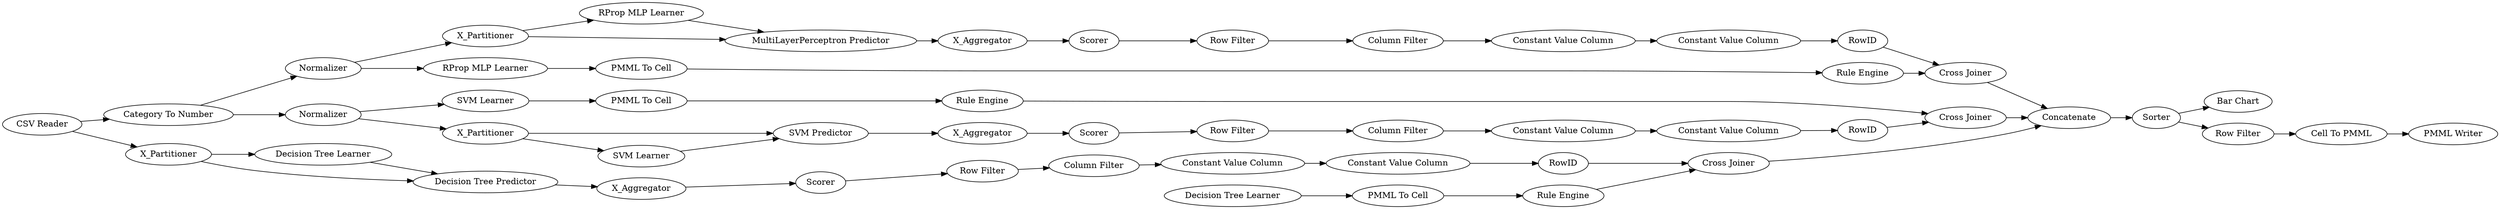 digraph {
	"-1711192089889639287_32" [label="SVM Predictor"]
	"1443949367099308840_2" [label=X_Partitioner]
	"-2960296449188287007_9" [label="Row Filter"]
	"-3975679875242997883_293" [label=RowID]
	"-3975679875242997883_9" [label="Row Filter"]
	"2957255988810635178_292" [label="Constant Value Column"]
	"-3975679875242997883_290" [label="Constant Value Column"]
	"1443949367099308840_31" [label="RProp MLP Learner"]
	"8992981064445684391_62" [label="CSV Reader"]
	"4295090993729698946_31" [label="Decision Tree Learner"]
	"2957255988810635178_293" [label=RowID]
	"2498537562939226114_35" [label="RProp MLP Learner"]
	"2498537562939226114_34" [label="Rule Engine"]
	"-2960296449188287007_294" [label="Column Filter"]
	"-7357634226600717619_28" [label="PMML To Cell"]
	"2498537562939226114_22" [label="PMML To Cell"]
	"1443949367099308840_39" [label=Normalizer]
	"8992981064445684391_60" [label=Concatenate]
	"1443949367099308840_38" [label="Cross Joiner"]
	"-7357634226600717619_34" [label="Rule Engine"]
	"2957255988810635178_294" [label="Column Filter"]
	"2957255988810635178_9" [label="Row Filter"]
	"8992981064445684391_58" [label="Category To Number"]
	"1443949367099308840_32" [label="MultiLayerPerceptron Predictor"]
	"6395191273098740210_35" [label="Rule Engine"]
	"-1711192089889639287_31" [label="SVM Learner"]
	"-2960296449188287007_292" [label="Constant Value Column"]
	"-2960296449188287007_293" [label=RowID]
	"1443949367099308840_7" [label=X_Aggregator]
	"4295090993729698946_39" [label=Scorer]
	"4295090993729698946_2" [label=X_Partitioner]
	"-2960296449188287007_290" [label="Constant Value Column"]
	"4295090993729698946_38" [label="Cross Joiner"]
	"6395191273098740210_34" [label="PMML To Cell"]
	"2957255988810635178_290" [label="Constant Value Column"]
	"8992981064445684391_61" [label="PMML Writer"]
	"-3975679875242997883_292" [label="Constant Value Column"]
	"-3975679875242997883_294" [label="Column Filter"]
	"-1711192089889639287_7" [label=X_Aggregator]
	"8992981064445684391_59" [label="Bar Chart"]
	"1443949367099308840_40" [label=Scorer]
	"6395191273098740210_33" [label="SVM Learner"]
	"4295090993729698946_7" [label=X_Aggregator]
	"-1711192089889639287_2" [label=X_Partitioner]
	"-1711192089889639287_39" [label="Cross Joiner"]
	"8992981064445684391_52" [label=Sorter]
	"-1711192089889639287_41" [label=Scorer]
	"4295090993729698946_32" [label="Decision Tree Predictor"]
	"-1711192089889639287_40" [label=Normalizer]
	"-7357634226600717619_33" [label="Decision Tree Learner"]
	"8992981064445684391_54" [label="Cell To PMML"]
	"8992981064445684391_53" [label="Row Filter"]
	"8992981064445684391_58" -> "-1711192089889639287_40"
	"-2960296449188287007_294" -> "-2960296449188287007_290"
	"8992981064445684391_53" -> "8992981064445684391_54"
	"-1711192089889639287_7" -> "-1711192089889639287_41"
	"4295090993729698946_7" -> "4295090993729698946_39"
	"-1711192089889639287_40" -> "6395191273098740210_33"
	"4295090993729698946_38" -> "8992981064445684391_60"
	"1443949367099308840_39" -> "1443949367099308840_2"
	"1443949367099308840_7" -> "1443949367099308840_40"
	"2957255988810635178_9" -> "2957255988810635178_294"
	"-2960296449188287007_290" -> "-2960296449188287007_292"
	"8992981064445684391_52" -> "8992981064445684391_59"
	"1443949367099308840_39" -> "2498537562939226114_35"
	"1443949367099308840_38" -> "8992981064445684391_60"
	"1443949367099308840_40" -> "-2960296449188287007_9"
	"2498537562939226114_35" -> "2498537562939226114_22"
	"4295090993729698946_31" -> "4295090993729698946_32"
	"2498537562939226114_22" -> "2498537562939226114_34"
	"4295090993729698946_2" -> "4295090993729698946_32"
	"8992981064445684391_62" -> "8992981064445684391_58"
	"-3975679875242997883_292" -> "-3975679875242997883_293"
	"4295090993729698946_39" -> "-3975679875242997883_9"
	"-7357634226600717619_34" -> "4295090993729698946_38"
	"1443949367099308840_32" -> "1443949367099308840_7"
	"6395191273098740210_35" -> "-1711192089889639287_39"
	"-7357634226600717619_28" -> "-7357634226600717619_34"
	"2957255988810635178_294" -> "2957255988810635178_290"
	"2957255988810635178_292" -> "2957255988810635178_293"
	"-3975679875242997883_9" -> "-3975679875242997883_294"
	"8992981064445684391_54" -> "8992981064445684391_61"
	"-1711192089889639287_39" -> "8992981064445684391_60"
	"-3975679875242997883_293" -> "4295090993729698946_38"
	"2957255988810635178_293" -> "-1711192089889639287_39"
	"8992981064445684391_58" -> "1443949367099308840_39"
	"1443949367099308840_31" -> "1443949367099308840_32"
	"4295090993729698946_32" -> "4295090993729698946_7"
	"-2960296449188287007_293" -> "1443949367099308840_38"
	"8992981064445684391_60" -> "8992981064445684391_52"
	"2957255988810635178_290" -> "2957255988810635178_292"
	"8992981064445684391_52" -> "8992981064445684391_53"
	"-7357634226600717619_33" -> "-7357634226600717619_28"
	"-3975679875242997883_294" -> "-3975679875242997883_290"
	"-1711192089889639287_32" -> "-1711192089889639287_7"
	"-2960296449188287007_292" -> "-2960296449188287007_293"
	"-1711192089889639287_2" -> "-1711192089889639287_31"
	"6395191273098740210_33" -> "6395191273098740210_34"
	"1443949367099308840_2" -> "1443949367099308840_31"
	"1443949367099308840_2" -> "1443949367099308840_32"
	"-1711192089889639287_40" -> "-1711192089889639287_2"
	"-1711192089889639287_31" -> "-1711192089889639287_32"
	"-1711192089889639287_2" -> "-1711192089889639287_32"
	"6395191273098740210_34" -> "6395191273098740210_35"
	"8992981064445684391_62" -> "4295090993729698946_2"
	"4295090993729698946_2" -> "4295090993729698946_31"
	"-1711192089889639287_41" -> "2957255988810635178_9"
	"2498537562939226114_34" -> "1443949367099308840_38"
	"-2960296449188287007_9" -> "-2960296449188287007_294"
	"-3975679875242997883_290" -> "-3975679875242997883_292"
	rankdir=LR
}
